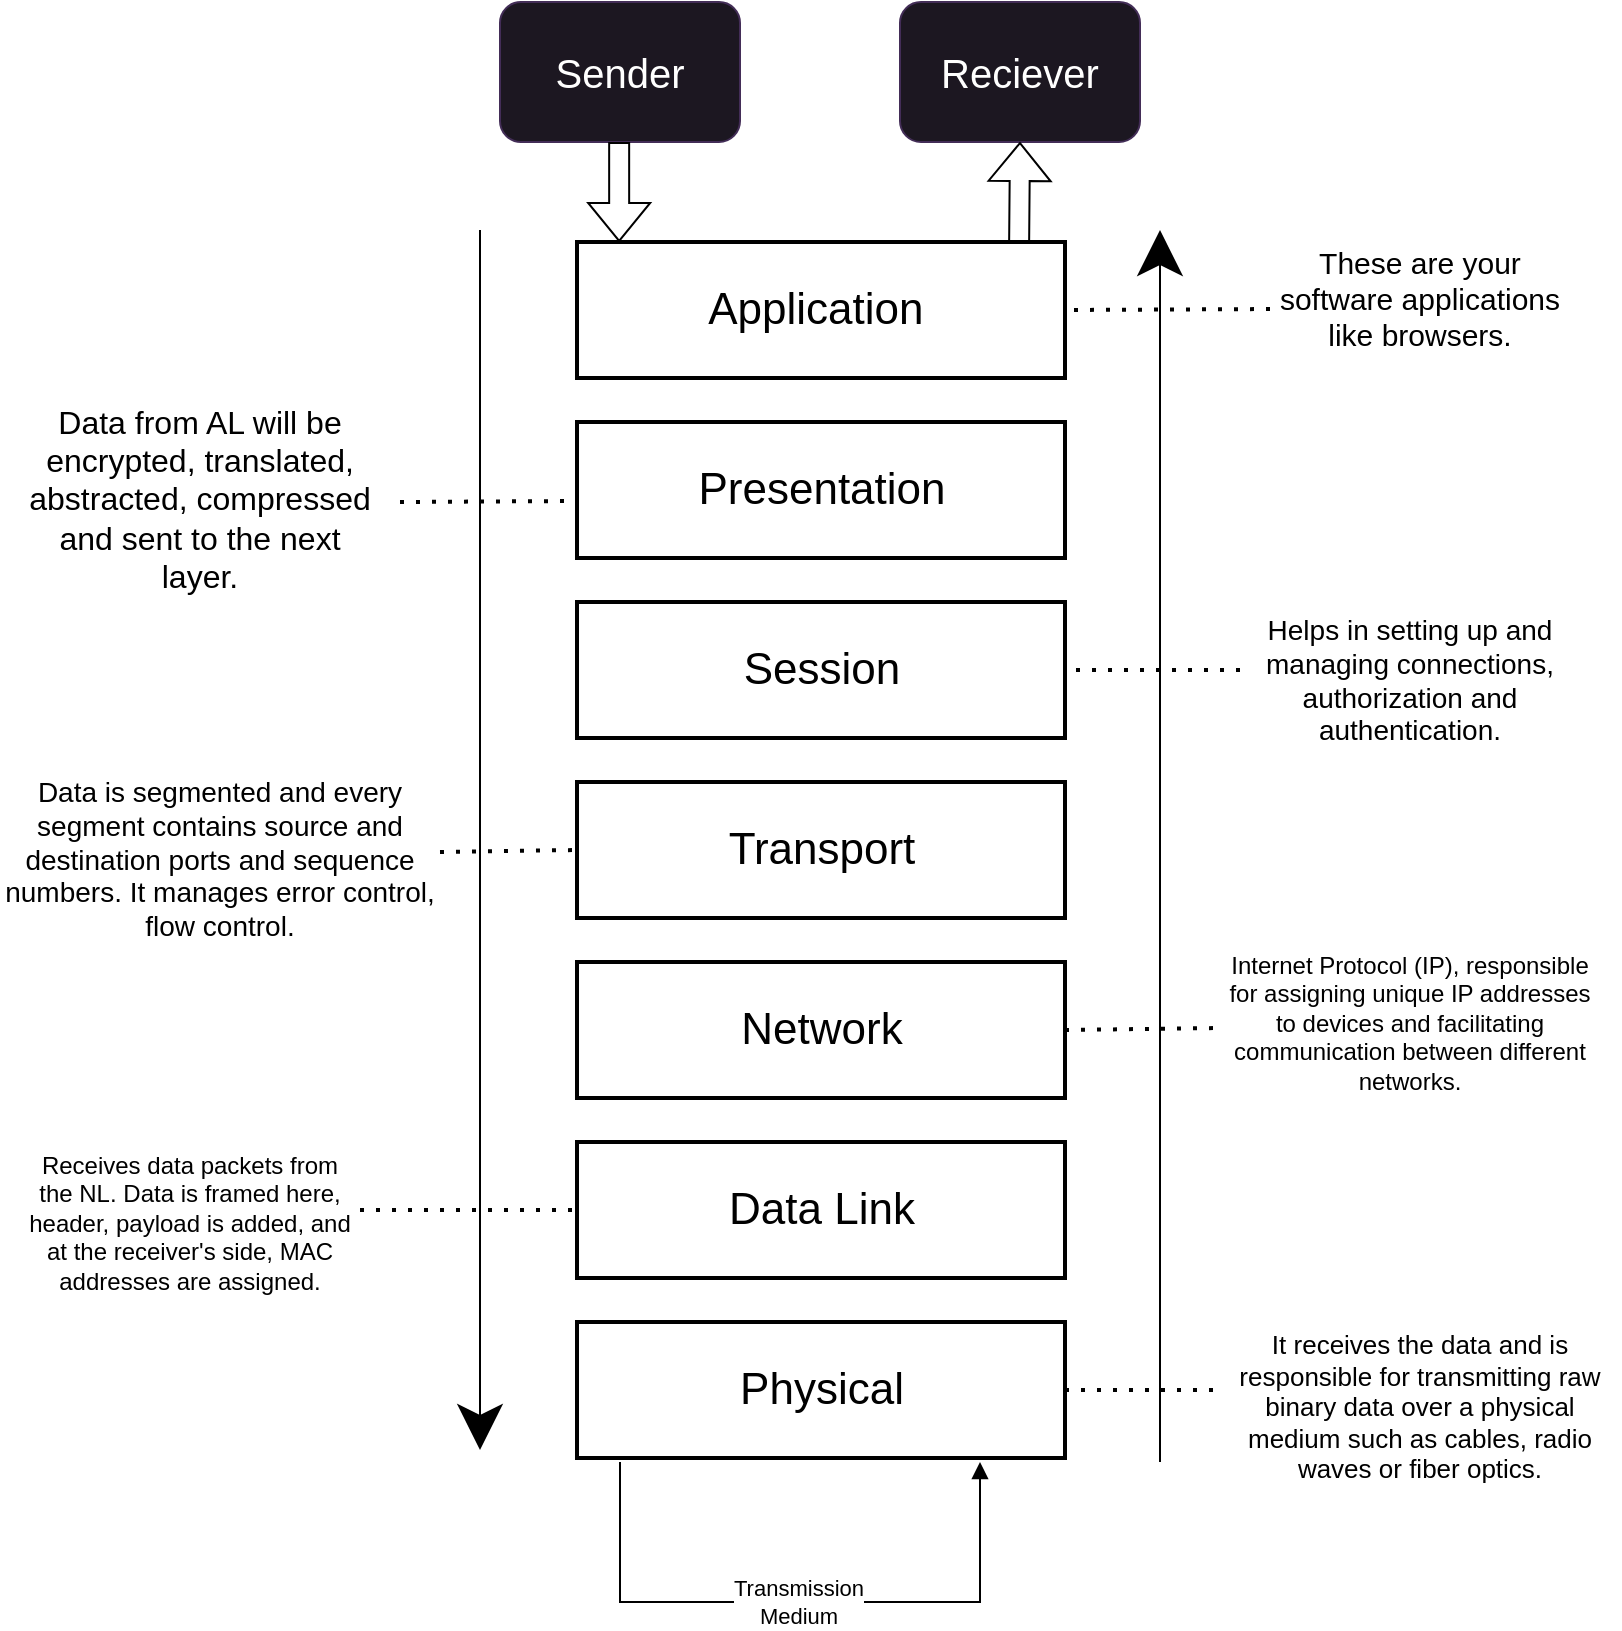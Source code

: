<mxfile version="24.8.1">
  <diagram name="Page-1" id="hih9J6nxBTyeJ7_AwYjr">
    <mxGraphModel dx="1441" dy="837" grid="1" gridSize="10" guides="1" tooltips="1" connect="1" arrows="1" fold="1" page="1" pageScale="1" pageWidth="850" pageHeight="1100" math="0" shadow="0">
      <root>
        <mxCell id="0" />
        <mxCell id="1" parent="0" />
        <mxCell id="2" value="Application " style="whiteSpace=wrap;strokeWidth=2;fontSize=22;" parent="1" vertex="1">
          <mxGeometry x="308.5" y="180" width="244" height="68" as="geometry" />
        </mxCell>
        <mxCell id="r-u0TVwrOQ-muBAuog6q-27" value="&lt;font style=&quot;font-size: 20px;&quot;&gt;Sender&lt;/font&gt;" style="rounded=1;whiteSpace=wrap;html=1;fillColor=#1C1721;strokeColor=#432D57;fontColor=#ffffff;" parent="1" vertex="1">
          <mxGeometry x="270" y="60" width="120" height="70" as="geometry" />
        </mxCell>
        <mxCell id="r-u0TVwrOQ-muBAuog6q-29" value="" style="shape=flexArrow;endArrow=classic;html=1;rounded=0;" parent="1" edge="1">
          <mxGeometry width="50" height="50" relative="1" as="geometry">
            <mxPoint x="329.58" y="130" as="sourcePoint" />
            <mxPoint x="329.58" y="180" as="targetPoint" />
          </mxGeometry>
        </mxCell>
        <mxCell id="vdWfwRqDYit5zLFxqtQ_-18" value="Presentation" style="whiteSpace=wrap;strokeWidth=2;fontSize=22;" vertex="1" parent="1">
          <mxGeometry x="308.5" y="270" width="244" height="68" as="geometry" />
        </mxCell>
        <mxCell id="vdWfwRqDYit5zLFxqtQ_-19" value="Session" style="whiteSpace=wrap;strokeWidth=2;fontSize=22;" vertex="1" parent="1">
          <mxGeometry x="308.5" y="360" width="244" height="68" as="geometry" />
        </mxCell>
        <mxCell id="vdWfwRqDYit5zLFxqtQ_-20" value="Network" style="whiteSpace=wrap;strokeWidth=2;fontSize=22;" vertex="1" parent="1">
          <mxGeometry x="308.5" y="540" width="244" height="68" as="geometry" />
        </mxCell>
        <mxCell id="vdWfwRqDYit5zLFxqtQ_-21" value="Transport" style="whiteSpace=wrap;strokeWidth=2;fontSize=22;" vertex="1" parent="1">
          <mxGeometry x="308.5" y="450" width="244" height="68" as="geometry" />
        </mxCell>
        <mxCell id="vdWfwRqDYit5zLFxqtQ_-22" value="Physical" style="whiteSpace=wrap;strokeWidth=2;fontSize=22;" vertex="1" parent="1">
          <mxGeometry x="308.5" y="720" width="244" height="68" as="geometry" />
        </mxCell>
        <mxCell id="vdWfwRqDYit5zLFxqtQ_-23" value="Data Link" style="whiteSpace=wrap;strokeWidth=2;fontSize=22;" vertex="1" parent="1">
          <mxGeometry x="308.5" y="630" width="244" height="68" as="geometry" />
        </mxCell>
        <mxCell id="vdWfwRqDYit5zLFxqtQ_-24" value="&lt;font style=&quot;font-size: 20px;&quot;&gt;Reciever&lt;/font&gt;" style="rounded=1;whiteSpace=wrap;html=1;fillColor=#1C1721;strokeColor=#432D57;fontColor=#ffffff;" vertex="1" parent="1">
          <mxGeometry x="470" y="60" width="120" height="70" as="geometry" />
        </mxCell>
        <mxCell id="vdWfwRqDYit5zLFxqtQ_-25" value="" style="shape=flexArrow;endArrow=classic;html=1;rounded=0;exitX=0.906;exitY=0;exitDx=0;exitDy=0;exitPerimeter=0;entryX=0.5;entryY=1;entryDx=0;entryDy=0;" edge="1" parent="1" source="2" target="vdWfwRqDYit5zLFxqtQ_-24">
          <mxGeometry width="50" height="50" relative="1" as="geometry">
            <mxPoint x="529.63" y="130" as="sourcePoint" />
            <mxPoint x="580" y="150" as="targetPoint" />
          </mxGeometry>
        </mxCell>
        <mxCell id="vdWfwRqDYit5zLFxqtQ_-38" value="" style="endArrow=classic;html=1;rounded=0;endSize=20;" edge="1" parent="1">
          <mxGeometry width="50" height="50" relative="1" as="geometry">
            <mxPoint x="260" y="174" as="sourcePoint" />
            <mxPoint x="260" y="784" as="targetPoint" />
          </mxGeometry>
        </mxCell>
        <mxCell id="vdWfwRqDYit5zLFxqtQ_-39" value="" style="endArrow=classic;html=1;rounded=0;endSize=20;" edge="1" parent="1">
          <mxGeometry width="50" height="50" relative="1" as="geometry">
            <mxPoint x="600" y="790" as="sourcePoint" />
            <mxPoint x="600" y="174" as="targetPoint" />
          </mxGeometry>
        </mxCell>
        <mxCell id="vdWfwRqDYit5zLFxqtQ_-43" value="&lt;font style=&quot;font-size: 15px;&quot;&gt;These are your software applications like browsers.&lt;/font&gt;" style="text;strokeColor=none;align=center;fillColor=none;html=1;verticalAlign=middle;whiteSpace=wrap;rounded=0;" vertex="1" parent="1">
          <mxGeometry x="655" y="168" width="150" height="80" as="geometry" />
        </mxCell>
        <mxCell id="vdWfwRqDYit5zLFxqtQ_-44" value="Data from AL will be encrypted, translated, abstracted, compressed and sent to the next layer." style="text;whiteSpace=wrap;align=center;fontSize=16;" vertex="1" parent="1">
          <mxGeometry x="30" y="254" width="180" height="100" as="geometry" />
        </mxCell>
        <mxCell id="vdWfwRqDYit5zLFxqtQ_-45" value="Helps in setting up and managing connections, authorization and authentication." style="text;whiteSpace=wrap;align=center;fontSize=14;" vertex="1" parent="1">
          <mxGeometry x="640" y="359" width="170" height="70" as="geometry" />
        </mxCell>
        <mxCell id="vdWfwRqDYit5zLFxqtQ_-46" value="Data is segmented and every segment contains source and destination ports and sequence numbers. It manages error control, flow control." style="text;whiteSpace=wrap;fontSize=14;align=center;" vertex="1" parent="1">
          <mxGeometry x="20" y="440" width="220" height="90" as="geometry" />
        </mxCell>
        <mxCell id="vdWfwRqDYit5zLFxqtQ_-47" value="Internet Protocol (IP), responsible for assigning unique IP addresses to devices and facilitating communication between different networks." style="text;whiteSpace=wrap;align=center;" vertex="1" parent="1">
          <mxGeometry x="630" y="528" width="190" height="90" as="geometry" />
        </mxCell>
        <mxCell id="vdWfwRqDYit5zLFxqtQ_-48" value="Receives data packets from the NL. Data is framed here, header, payload is added, and at the receiver&#39;s side, MAC addresses are assigned." style="text;whiteSpace=wrap;align=center;" vertex="1" parent="1">
          <mxGeometry x="30" y="628" width="170" height="72" as="geometry" />
        </mxCell>
        <mxCell id="vdWfwRqDYit5zLFxqtQ_-49" value="It receives the data and is responsible for transmitting raw binary data over a physical medium such as cables, radio waves or fiber optics." style="text;whiteSpace=wrap;align=center;fontSize=13;" vertex="1" parent="1">
          <mxGeometry x="630" y="717" width="200" height="74" as="geometry" />
        </mxCell>
        <mxCell id="vdWfwRqDYit5zLFxqtQ_-52" value="" style="endArrow=none;dashed=1;html=1;dashPattern=1 3;strokeWidth=2;rounded=0;entryX=-0.013;entryY=0.581;entryDx=0;entryDy=0;entryPerimeter=0;" edge="1" parent="1" target="vdWfwRqDYit5zLFxqtQ_-18">
          <mxGeometry width="50" height="50" relative="1" as="geometry">
            <mxPoint x="220" y="310" as="sourcePoint" />
            <mxPoint x="340" y="250" as="targetPoint" />
          </mxGeometry>
        </mxCell>
        <mxCell id="vdWfwRqDYit5zLFxqtQ_-53" value="" style="endArrow=none;dashed=1;html=1;dashPattern=1 3;strokeWidth=2;rounded=0;entryX=1;entryY=0.5;entryDx=0;entryDy=0;exitX=0;exitY=0.569;exitDx=0;exitDy=0;exitPerimeter=0;" edge="1" parent="1" source="vdWfwRqDYit5zLFxqtQ_-43" target="2">
          <mxGeometry width="50" height="50" relative="1" as="geometry">
            <mxPoint x="460" y="290" as="sourcePoint" />
            <mxPoint x="510" y="240" as="targetPoint" />
          </mxGeometry>
        </mxCell>
        <mxCell id="vdWfwRqDYit5zLFxqtQ_-54" value="" style="endArrow=none;dashed=1;html=1;dashPattern=1 3;strokeWidth=2;rounded=0;entryX=1;entryY=0.5;entryDx=0;entryDy=0;exitX=0;exitY=0.5;exitDx=0;exitDy=0;" edge="1" parent="1" source="vdWfwRqDYit5zLFxqtQ_-45" target="vdWfwRqDYit5zLFxqtQ_-19">
          <mxGeometry width="50" height="50" relative="1" as="geometry">
            <mxPoint x="460" y="430" as="sourcePoint" />
            <mxPoint x="510" y="380" as="targetPoint" />
          </mxGeometry>
        </mxCell>
        <mxCell id="vdWfwRqDYit5zLFxqtQ_-55" value="" style="endArrow=none;dashed=1;html=1;dashPattern=1 3;strokeWidth=2;rounded=0;exitX=1;exitY=0.5;exitDx=0;exitDy=0;entryX=0;entryY=0.5;entryDx=0;entryDy=0;" edge="1" parent="1" source="vdWfwRqDYit5zLFxqtQ_-46" target="vdWfwRqDYit5zLFxqtQ_-21">
          <mxGeometry width="50" height="50" relative="1" as="geometry">
            <mxPoint x="290" y="490" as="sourcePoint" />
            <mxPoint x="340" y="440" as="targetPoint" />
          </mxGeometry>
        </mxCell>
        <mxCell id="vdWfwRqDYit5zLFxqtQ_-56" value="" style="endArrow=none;dashed=1;html=1;dashPattern=1 3;strokeWidth=2;rounded=0;exitX=1;exitY=0.5;exitDx=0;exitDy=0;entryX=0;entryY=0.5;entryDx=0;entryDy=0;" edge="1" parent="1" source="vdWfwRqDYit5zLFxqtQ_-20" target="vdWfwRqDYit5zLFxqtQ_-47">
          <mxGeometry width="50" height="50" relative="1" as="geometry">
            <mxPoint x="550" y="560" as="sourcePoint" />
            <mxPoint x="600" y="510" as="targetPoint" />
          </mxGeometry>
        </mxCell>
        <mxCell id="vdWfwRqDYit5zLFxqtQ_-57" value="" style="endArrow=none;dashed=1;html=1;dashPattern=1 3;strokeWidth=2;rounded=0;exitX=1;exitY=0.5;exitDx=0;exitDy=0;entryX=0;entryY=0.5;entryDx=0;entryDy=0;" edge="1" parent="1" source="vdWfwRqDYit5zLFxqtQ_-48" target="vdWfwRqDYit5zLFxqtQ_-23">
          <mxGeometry width="50" height="50" relative="1" as="geometry">
            <mxPoint x="200" y="650" as="sourcePoint" />
            <mxPoint x="250" y="600" as="targetPoint" />
          </mxGeometry>
        </mxCell>
        <mxCell id="vdWfwRqDYit5zLFxqtQ_-58" value="" style="endArrow=none;dashed=1;html=1;dashPattern=1 3;strokeWidth=2;rounded=0;exitX=1;exitY=0.5;exitDx=0;exitDy=0;entryX=0;entryY=0.5;entryDx=0;entryDy=0;" edge="1" parent="1" source="vdWfwRqDYit5zLFxqtQ_-22" target="vdWfwRqDYit5zLFxqtQ_-49">
          <mxGeometry width="50" height="50" relative="1" as="geometry">
            <mxPoint x="590" y="770" as="sourcePoint" />
            <mxPoint x="640" y="720" as="targetPoint" />
          </mxGeometry>
        </mxCell>
        <mxCell id="vdWfwRqDYit5zLFxqtQ_-59" value="" style="endArrow=none;html=1;rounded=0;endFill=0;startArrow=block;startFill=1;" edge="1" parent="1">
          <mxGeometry width="50" height="50" relative="1" as="geometry">
            <mxPoint x="510" y="790" as="sourcePoint" />
            <mxPoint x="330" y="790" as="targetPoint" />
            <Array as="points">
              <mxPoint x="510" y="860" />
              <mxPoint x="330" y="860" />
            </Array>
          </mxGeometry>
        </mxCell>
        <mxCell id="vdWfwRqDYit5zLFxqtQ_-60" value="Transmission&lt;div&gt;Medium&lt;/div&gt;" style="edgeLabel;html=1;align=center;verticalAlign=middle;resizable=0;points=[];" vertex="1" connectable="0" parent="vdWfwRqDYit5zLFxqtQ_-59">
          <mxGeometry x="0.006" relative="1" as="geometry">
            <mxPoint as="offset" />
          </mxGeometry>
        </mxCell>
      </root>
    </mxGraphModel>
  </diagram>
</mxfile>
